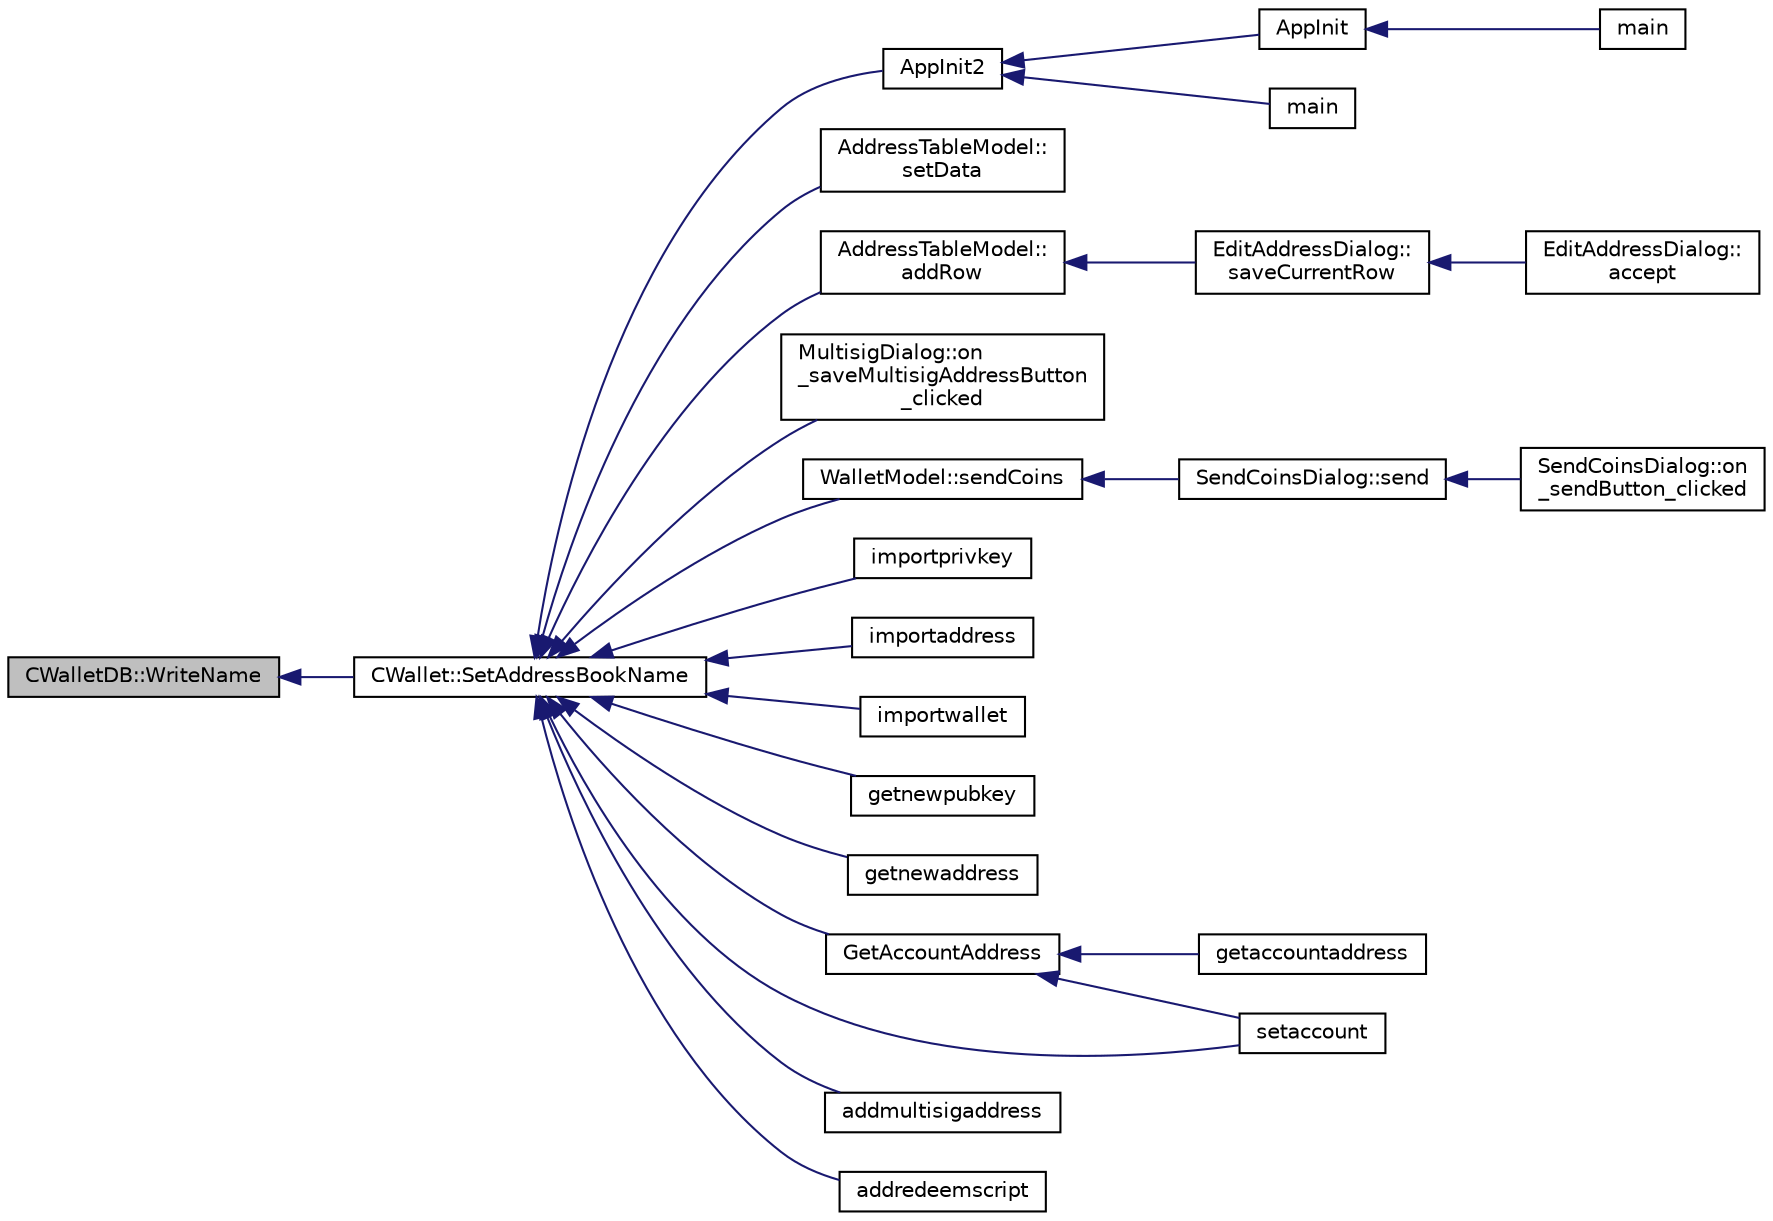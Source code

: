 digraph "CWalletDB::WriteName"
{
  edge [fontname="Helvetica",fontsize="10",labelfontname="Helvetica",labelfontsize="10"];
  node [fontname="Helvetica",fontsize="10",shape=record];
  rankdir="LR";
  Node929 [label="CWalletDB::WriteName",height=0.2,width=0.4,color="black", fillcolor="grey75", style="filled", fontcolor="black"];
  Node929 -> Node930 [dir="back",color="midnightblue",fontsize="10",style="solid",fontname="Helvetica"];
  Node930 [label="CWallet::SetAddressBookName",height=0.2,width=0.4,color="black", fillcolor="white", style="filled",URL="$d2/de5/class_c_wallet.html#a95d2dd3693db562aa11afbecf33e1276"];
  Node930 -> Node931 [dir="back",color="midnightblue",fontsize="10",style="solid",fontname="Helvetica"];
  Node931 [label="AppInit2",height=0.2,width=0.4,color="black", fillcolor="white", style="filled",URL="$d8/dc0/init_8h.html#a1a4c1bfbf6ba1db77e988b89b9cadfd3",tooltip="Initialize ion. "];
  Node931 -> Node932 [dir="back",color="midnightblue",fontsize="10",style="solid",fontname="Helvetica"];
  Node932 [label="AppInit",height=0.2,width=0.4,color="black", fillcolor="white", style="filled",URL="$d4/d35/iond_8cpp.html#ac59316b767e6984e1285f0531275286b"];
  Node932 -> Node933 [dir="back",color="midnightblue",fontsize="10",style="solid",fontname="Helvetica"];
  Node933 [label="main",height=0.2,width=0.4,color="black", fillcolor="white", style="filled",URL="$d4/d35/iond_8cpp.html#a0ddf1224851353fc92bfbff6f499fa97"];
  Node931 -> Node934 [dir="back",color="midnightblue",fontsize="10",style="solid",fontname="Helvetica"];
  Node934 [label="main",height=0.2,width=0.4,color="black", fillcolor="white", style="filled",URL="$d5/d2d/ion_8cpp.html#a0ddf1224851353fc92bfbff6f499fa97"];
  Node930 -> Node935 [dir="back",color="midnightblue",fontsize="10",style="solid",fontname="Helvetica"];
  Node935 [label="AddressTableModel::\lsetData",height=0.2,width=0.4,color="black", fillcolor="white", style="filled",URL="$d9/ded/class_address_table_model.html#a5c6bd467fd1fc499d126fe2b7380ce5c"];
  Node930 -> Node936 [dir="back",color="midnightblue",fontsize="10",style="solid",fontname="Helvetica"];
  Node936 [label="AddressTableModel::\laddRow",height=0.2,width=0.4,color="black", fillcolor="white", style="filled",URL="$d9/ded/class_address_table_model.html#a08ab9ae401a18d193f0e39551de81280"];
  Node936 -> Node937 [dir="back",color="midnightblue",fontsize="10",style="solid",fontname="Helvetica"];
  Node937 [label="EditAddressDialog::\lsaveCurrentRow",height=0.2,width=0.4,color="black", fillcolor="white", style="filled",URL="$da/db7/class_edit_address_dialog.html#a8494a551799cd1f4c253e557424c206c"];
  Node937 -> Node938 [dir="back",color="midnightblue",fontsize="10",style="solid",fontname="Helvetica"];
  Node938 [label="EditAddressDialog::\laccept",height=0.2,width=0.4,color="black", fillcolor="white", style="filled",URL="$da/db7/class_edit_address_dialog.html#ac52b71129806bccf6533d0e9441393b6"];
  Node930 -> Node939 [dir="back",color="midnightblue",fontsize="10",style="solid",fontname="Helvetica"];
  Node939 [label="MultisigDialog::on\l_saveMultisigAddressButton\l_clicked",height=0.2,width=0.4,color="black", fillcolor="white", style="filled",URL="$d4/df4/class_multisig_dialog.html#a95c9278296354b38696d72eeb62dc09d"];
  Node930 -> Node940 [dir="back",color="midnightblue",fontsize="10",style="solid",fontname="Helvetica"];
  Node940 [label="WalletModel::sendCoins",height=0.2,width=0.4,color="black", fillcolor="white", style="filled",URL="$d4/d27/class_wallet_model.html#a053fb3ff2b8b0347f83e6bb591126746"];
  Node940 -> Node941 [dir="back",color="midnightblue",fontsize="10",style="solid",fontname="Helvetica"];
  Node941 [label="SendCoinsDialog::send",height=0.2,width=0.4,color="black", fillcolor="white", style="filled",URL="$d6/de6/class_send_coins_dialog.html#afd8d436a16ea7dba1276e8fdfdc8b2d3"];
  Node941 -> Node942 [dir="back",color="midnightblue",fontsize="10",style="solid",fontname="Helvetica"];
  Node942 [label="SendCoinsDialog::on\l_sendButton_clicked",height=0.2,width=0.4,color="black", fillcolor="white", style="filled",URL="$d6/de6/class_send_coins_dialog.html#a2cab7cf9ea5040b9e2189297f7d3c764"];
  Node930 -> Node943 [dir="back",color="midnightblue",fontsize="10",style="solid",fontname="Helvetica"];
  Node943 [label="importprivkey",height=0.2,width=0.4,color="black", fillcolor="white", style="filled",URL="$dc/dbf/rpcdump_8cpp.html#a3a6fdb974fce01220a895393d444e981"];
  Node930 -> Node944 [dir="back",color="midnightblue",fontsize="10",style="solid",fontname="Helvetica"];
  Node944 [label="importaddress",height=0.2,width=0.4,color="black", fillcolor="white", style="filled",URL="$dc/dbf/rpcdump_8cpp.html#a457bc572859c8265c72a0afd1a6db56c"];
  Node930 -> Node945 [dir="back",color="midnightblue",fontsize="10",style="solid",fontname="Helvetica"];
  Node945 [label="importwallet",height=0.2,width=0.4,color="black", fillcolor="white", style="filled",URL="$dc/dbf/rpcdump_8cpp.html#a2566d5c9dd1938b74e70398cdb3ac5c1"];
  Node930 -> Node946 [dir="back",color="midnightblue",fontsize="10",style="solid",fontname="Helvetica"];
  Node946 [label="getnewpubkey",height=0.2,width=0.4,color="black", fillcolor="white", style="filled",URL="$df/d1d/rpcwallet_8cpp.html#a3f3bb4d519074126a20dd609a6886a72"];
  Node930 -> Node947 [dir="back",color="midnightblue",fontsize="10",style="solid",fontname="Helvetica"];
  Node947 [label="getnewaddress",height=0.2,width=0.4,color="black", fillcolor="white", style="filled",URL="$df/d1d/rpcwallet_8cpp.html#aead824d845d670fbd8f187ebd4f9a535"];
  Node930 -> Node948 [dir="back",color="midnightblue",fontsize="10",style="solid",fontname="Helvetica"];
  Node948 [label="GetAccountAddress",height=0.2,width=0.4,color="black", fillcolor="white", style="filled",URL="$df/d1d/rpcwallet_8cpp.html#af04b341ad8248ac9edce6d3265af86d4"];
  Node948 -> Node949 [dir="back",color="midnightblue",fontsize="10",style="solid",fontname="Helvetica"];
  Node949 [label="getaccountaddress",height=0.2,width=0.4,color="black", fillcolor="white", style="filled",URL="$df/d1d/rpcwallet_8cpp.html#a92145bcb3cfb45eb47dca18f1c94c434"];
  Node948 -> Node950 [dir="back",color="midnightblue",fontsize="10",style="solid",fontname="Helvetica"];
  Node950 [label="setaccount",height=0.2,width=0.4,color="black", fillcolor="white", style="filled",URL="$df/d1d/rpcwallet_8cpp.html#a6bf0dc200554f841a4549a2e5087f699"];
  Node930 -> Node950 [dir="back",color="midnightblue",fontsize="10",style="solid",fontname="Helvetica"];
  Node930 -> Node951 [dir="back",color="midnightblue",fontsize="10",style="solid",fontname="Helvetica"];
  Node951 [label="addmultisigaddress",height=0.2,width=0.4,color="black", fillcolor="white", style="filled",URL="$df/d1d/rpcwallet_8cpp.html#a01e8a83cbd4209f10c71719383d7ca2d"];
  Node930 -> Node952 [dir="back",color="midnightblue",fontsize="10",style="solid",fontname="Helvetica"];
  Node952 [label="addredeemscript",height=0.2,width=0.4,color="black", fillcolor="white", style="filled",URL="$df/d1d/rpcwallet_8cpp.html#a6bdf3775b3749a2b216576b62af4f801"];
}
